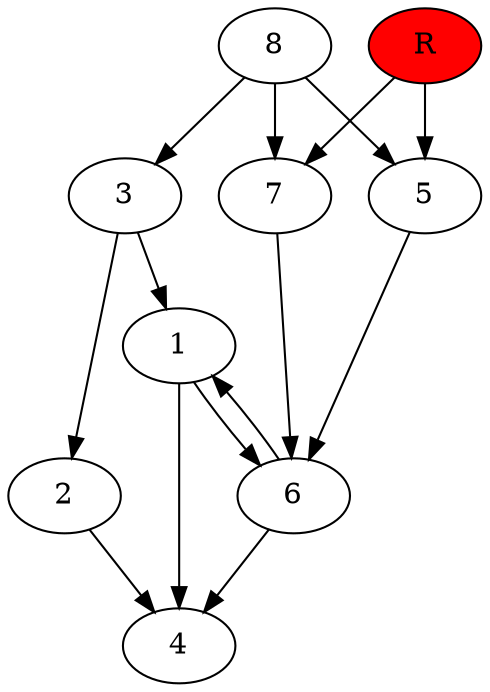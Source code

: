 digraph prb42497 {
	1
	2
	3
	4
	5
	6
	7
	8
	R [fillcolor="#ff0000" style=filled]
	1 -> 4
	1 -> 6
	2 -> 4
	3 -> 1
	3 -> 2
	5 -> 6
	6 -> 1
	6 -> 4
	7 -> 6
	8 -> 3
	8 -> 5
	8 -> 7
	R -> 5
	R -> 7
}
